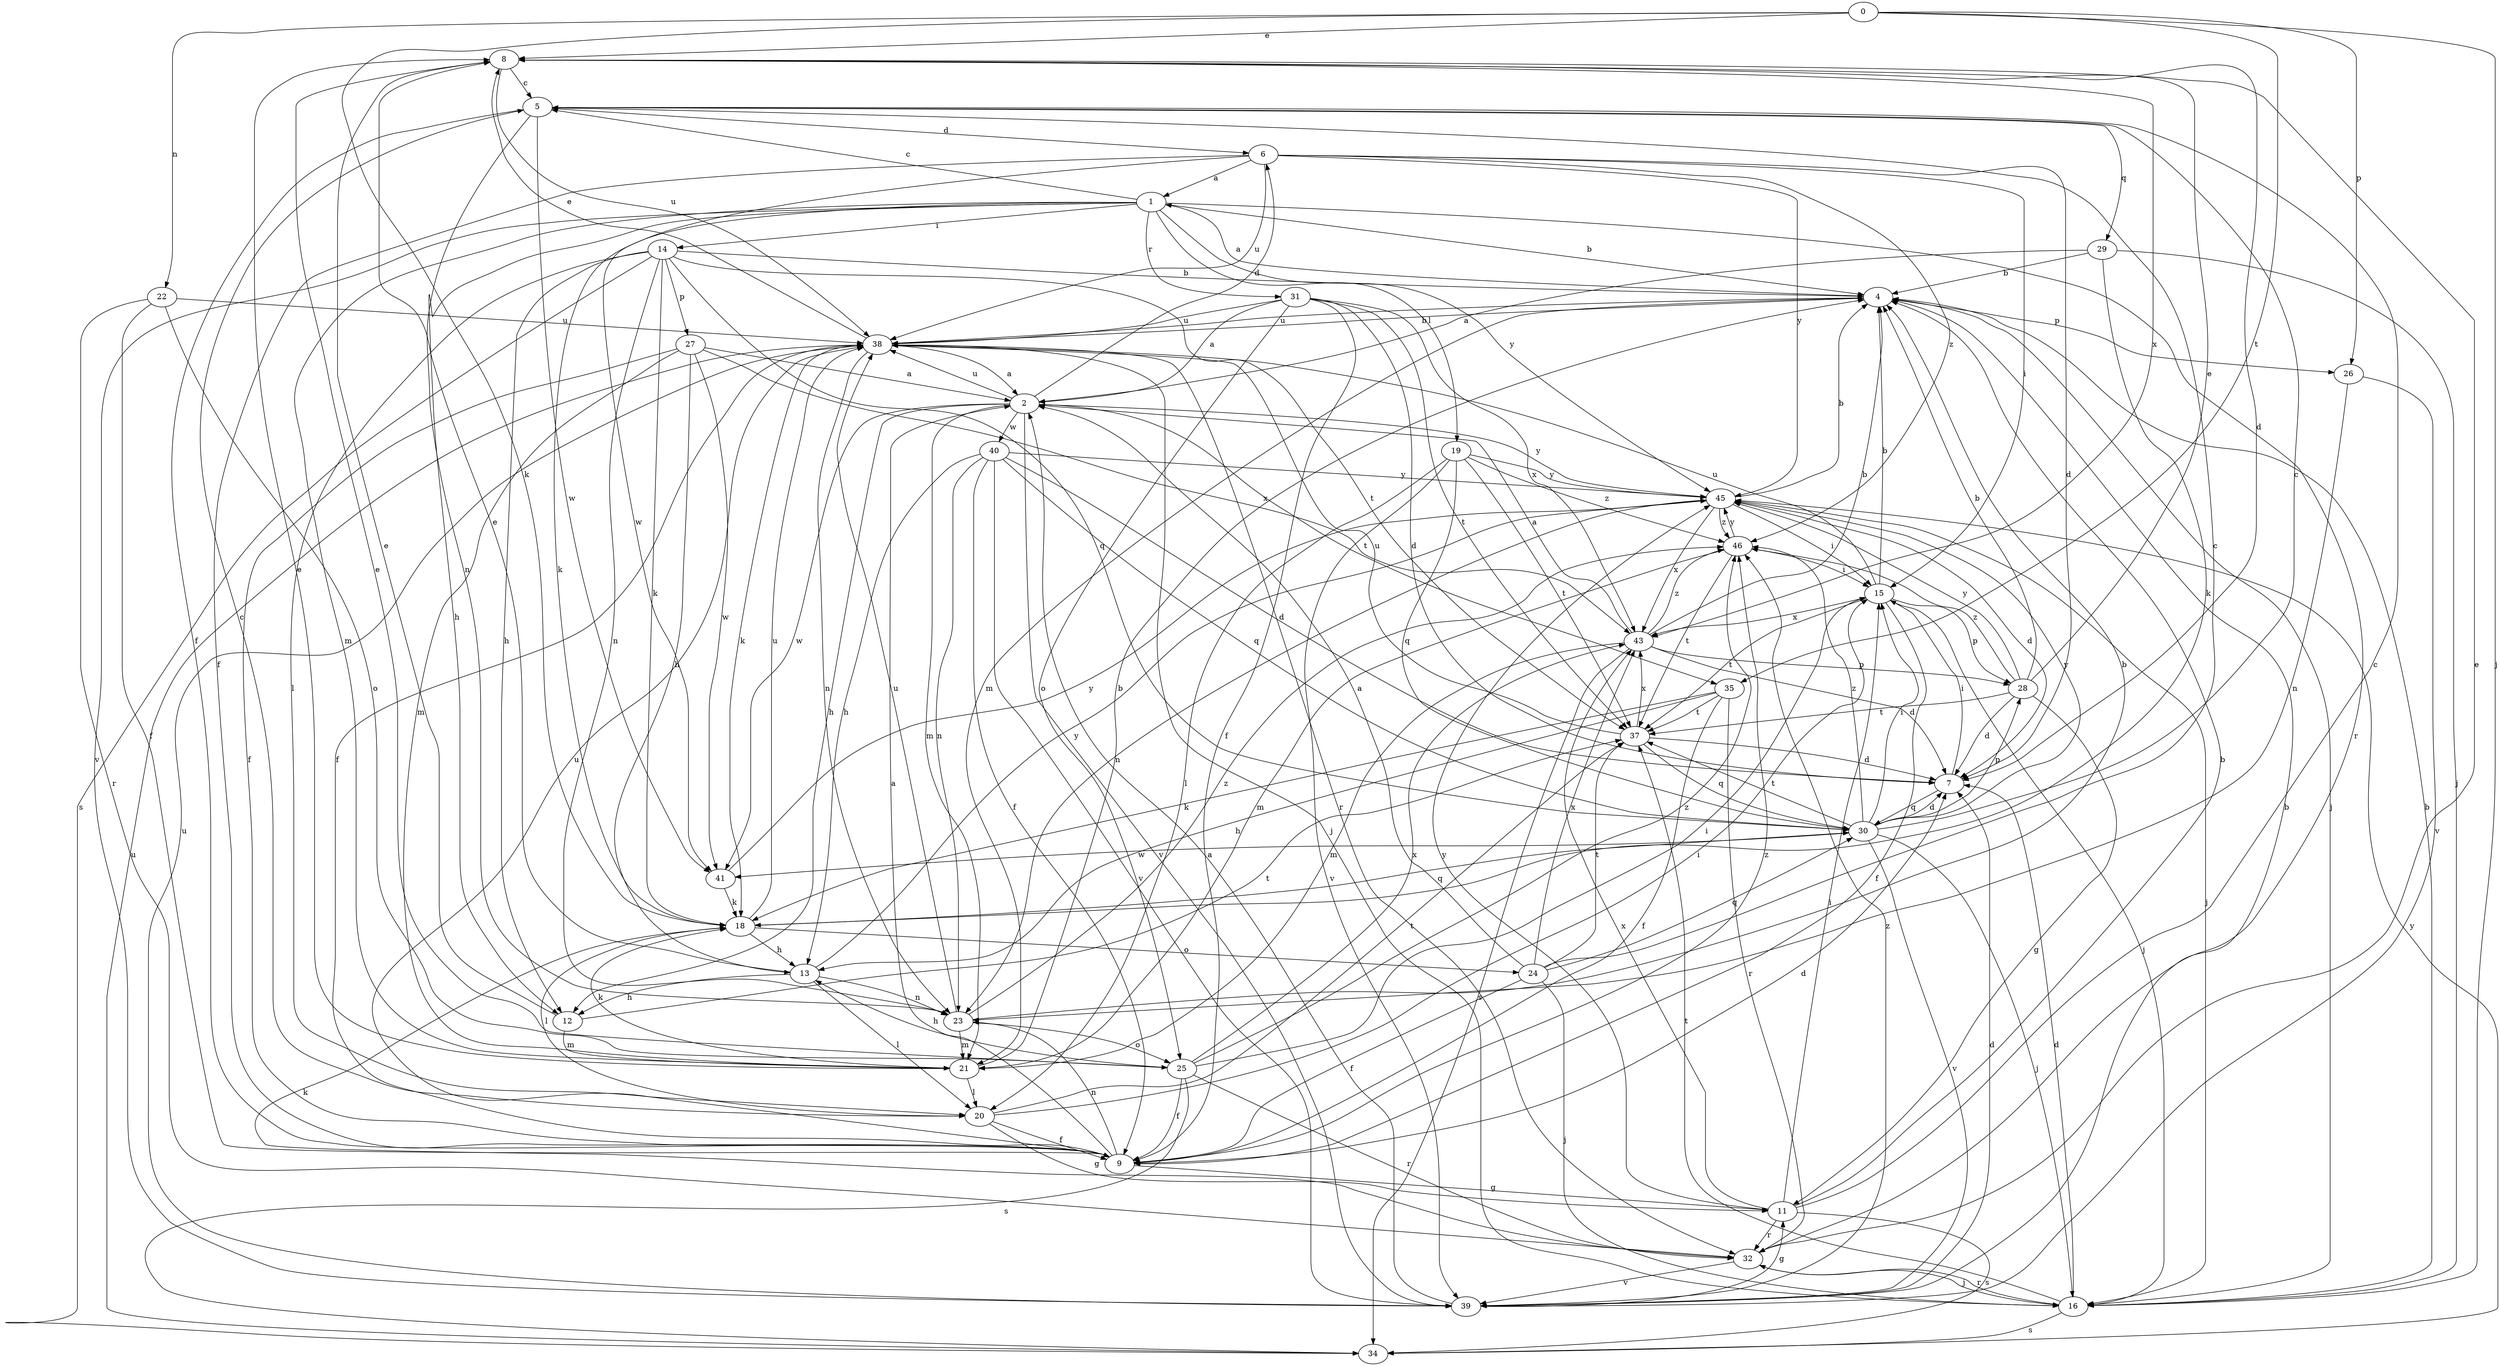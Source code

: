strict digraph  {
0;
1;
2;
4;
5;
6;
7;
8;
9;
11;
12;
13;
14;
15;
16;
18;
19;
20;
21;
22;
23;
24;
25;
26;
27;
28;
29;
30;
31;
32;
34;
35;
37;
38;
39;
40;
41;
43;
45;
46;
0 -> 8  [label=e];
0 -> 16  [label=j];
0 -> 18  [label=k];
0 -> 22  [label=n];
0 -> 26  [label=p];
0 -> 35  [label=t];
1 -> 4  [label=b];
1 -> 5  [label=c];
1 -> 12  [label=h];
1 -> 14  [label=i];
1 -> 18  [label=k];
1 -> 19  [label=l];
1 -> 21  [label=m];
1 -> 31  [label=r];
1 -> 32  [label=r];
1 -> 39  [label=v];
1 -> 45  [label=y];
2 -> 6  [label=d];
2 -> 12  [label=h];
2 -> 21  [label=m];
2 -> 35  [label=t];
2 -> 38  [label=u];
2 -> 39  [label=v];
2 -> 40  [label=w];
2 -> 41  [label=w];
2 -> 45  [label=y];
4 -> 1  [label=a];
4 -> 16  [label=j];
4 -> 21  [label=m];
4 -> 26  [label=p];
4 -> 38  [label=u];
5 -> 6  [label=d];
5 -> 9  [label=f];
5 -> 23  [label=n];
5 -> 29  [label=q];
5 -> 41  [label=w];
6 -> 1  [label=a];
6 -> 7  [label=d];
6 -> 9  [label=f];
6 -> 15  [label=i];
6 -> 38  [label=u];
6 -> 41  [label=w];
6 -> 45  [label=y];
6 -> 46  [label=z];
7 -> 15  [label=i];
7 -> 30  [label=q];
8 -> 5  [label=c];
8 -> 7  [label=d];
8 -> 38  [label=u];
8 -> 43  [label=x];
9 -> 2  [label=a];
9 -> 7  [label=d];
9 -> 11  [label=g];
9 -> 23  [label=n];
9 -> 38  [label=u];
9 -> 46  [label=z];
11 -> 4  [label=b];
11 -> 5  [label=c];
11 -> 15  [label=i];
11 -> 32  [label=r];
11 -> 34  [label=s];
11 -> 43  [label=x];
11 -> 45  [label=y];
12 -> 8  [label=e];
12 -> 21  [label=m];
12 -> 37  [label=t];
13 -> 8  [label=e];
13 -> 12  [label=h];
13 -> 20  [label=l];
13 -> 23  [label=n];
13 -> 45  [label=y];
14 -> 4  [label=b];
14 -> 12  [label=h];
14 -> 18  [label=k];
14 -> 20  [label=l];
14 -> 23  [label=n];
14 -> 27  [label=p];
14 -> 30  [label=q];
14 -> 34  [label=s];
14 -> 37  [label=t];
15 -> 4  [label=b];
15 -> 9  [label=f];
15 -> 16  [label=j];
15 -> 28  [label=p];
15 -> 37  [label=t];
15 -> 38  [label=u];
15 -> 43  [label=x];
16 -> 4  [label=b];
16 -> 7  [label=d];
16 -> 32  [label=r];
16 -> 34  [label=s];
16 -> 37  [label=t];
18 -> 13  [label=h];
18 -> 20  [label=l];
18 -> 24  [label=o];
18 -> 30  [label=q];
18 -> 38  [label=u];
19 -> 20  [label=l];
19 -> 30  [label=q];
19 -> 37  [label=t];
19 -> 39  [label=v];
19 -> 45  [label=y];
19 -> 46  [label=z];
20 -> 5  [label=c];
20 -> 9  [label=f];
20 -> 11  [label=g];
20 -> 15  [label=i];
20 -> 37  [label=t];
21 -> 4  [label=b];
21 -> 8  [label=e];
21 -> 18  [label=k];
21 -> 20  [label=l];
22 -> 9  [label=f];
22 -> 25  [label=o];
22 -> 32  [label=r];
22 -> 38  [label=u];
23 -> 4  [label=b];
23 -> 21  [label=m];
23 -> 25  [label=o];
23 -> 38  [label=u];
23 -> 46  [label=z];
24 -> 2  [label=a];
24 -> 5  [label=c];
24 -> 9  [label=f];
24 -> 16  [label=j];
24 -> 30  [label=q];
24 -> 37  [label=t];
24 -> 43  [label=x];
25 -> 8  [label=e];
25 -> 9  [label=f];
25 -> 13  [label=h];
25 -> 15  [label=i];
25 -> 32  [label=r];
25 -> 34  [label=s];
25 -> 43  [label=x];
25 -> 46  [label=z];
26 -> 23  [label=n];
26 -> 39  [label=v];
27 -> 2  [label=a];
27 -> 9  [label=f];
27 -> 13  [label=h];
27 -> 21  [label=m];
27 -> 41  [label=w];
27 -> 43  [label=x];
28 -> 4  [label=b];
28 -> 7  [label=d];
28 -> 8  [label=e];
28 -> 11  [label=g];
28 -> 37  [label=t];
28 -> 45  [label=y];
28 -> 46  [label=z];
29 -> 2  [label=a];
29 -> 4  [label=b];
29 -> 16  [label=j];
29 -> 18  [label=k];
30 -> 5  [label=c];
30 -> 7  [label=d];
30 -> 15  [label=i];
30 -> 16  [label=j];
30 -> 28  [label=p];
30 -> 37  [label=t];
30 -> 39  [label=v];
30 -> 41  [label=w];
30 -> 45  [label=y];
30 -> 46  [label=z];
31 -> 2  [label=a];
31 -> 7  [label=d];
31 -> 9  [label=f];
31 -> 25  [label=o];
31 -> 37  [label=t];
31 -> 38  [label=u];
31 -> 43  [label=x];
32 -> 8  [label=e];
32 -> 16  [label=j];
32 -> 18  [label=k];
32 -> 39  [label=v];
34 -> 38  [label=u];
34 -> 45  [label=y];
35 -> 9  [label=f];
35 -> 13  [label=h];
35 -> 18  [label=k];
35 -> 32  [label=r];
35 -> 37  [label=t];
37 -> 7  [label=d];
37 -> 30  [label=q];
37 -> 38  [label=u];
37 -> 43  [label=x];
38 -> 2  [label=a];
38 -> 4  [label=b];
38 -> 8  [label=e];
38 -> 9  [label=f];
38 -> 16  [label=j];
38 -> 18  [label=k];
38 -> 23  [label=n];
38 -> 32  [label=r];
39 -> 2  [label=a];
39 -> 4  [label=b];
39 -> 7  [label=d];
39 -> 11  [label=g];
39 -> 38  [label=u];
39 -> 46  [label=z];
40 -> 7  [label=d];
40 -> 9  [label=f];
40 -> 13  [label=h];
40 -> 23  [label=n];
40 -> 30  [label=q];
40 -> 39  [label=v];
40 -> 45  [label=y];
41 -> 18  [label=k];
41 -> 45  [label=y];
43 -> 2  [label=a];
43 -> 4  [label=b];
43 -> 7  [label=d];
43 -> 21  [label=m];
43 -> 28  [label=p];
43 -> 34  [label=s];
43 -> 46  [label=z];
45 -> 4  [label=b];
45 -> 7  [label=d];
45 -> 15  [label=i];
45 -> 16  [label=j];
45 -> 23  [label=n];
45 -> 43  [label=x];
45 -> 46  [label=z];
46 -> 15  [label=i];
46 -> 21  [label=m];
46 -> 37  [label=t];
46 -> 45  [label=y];
}
